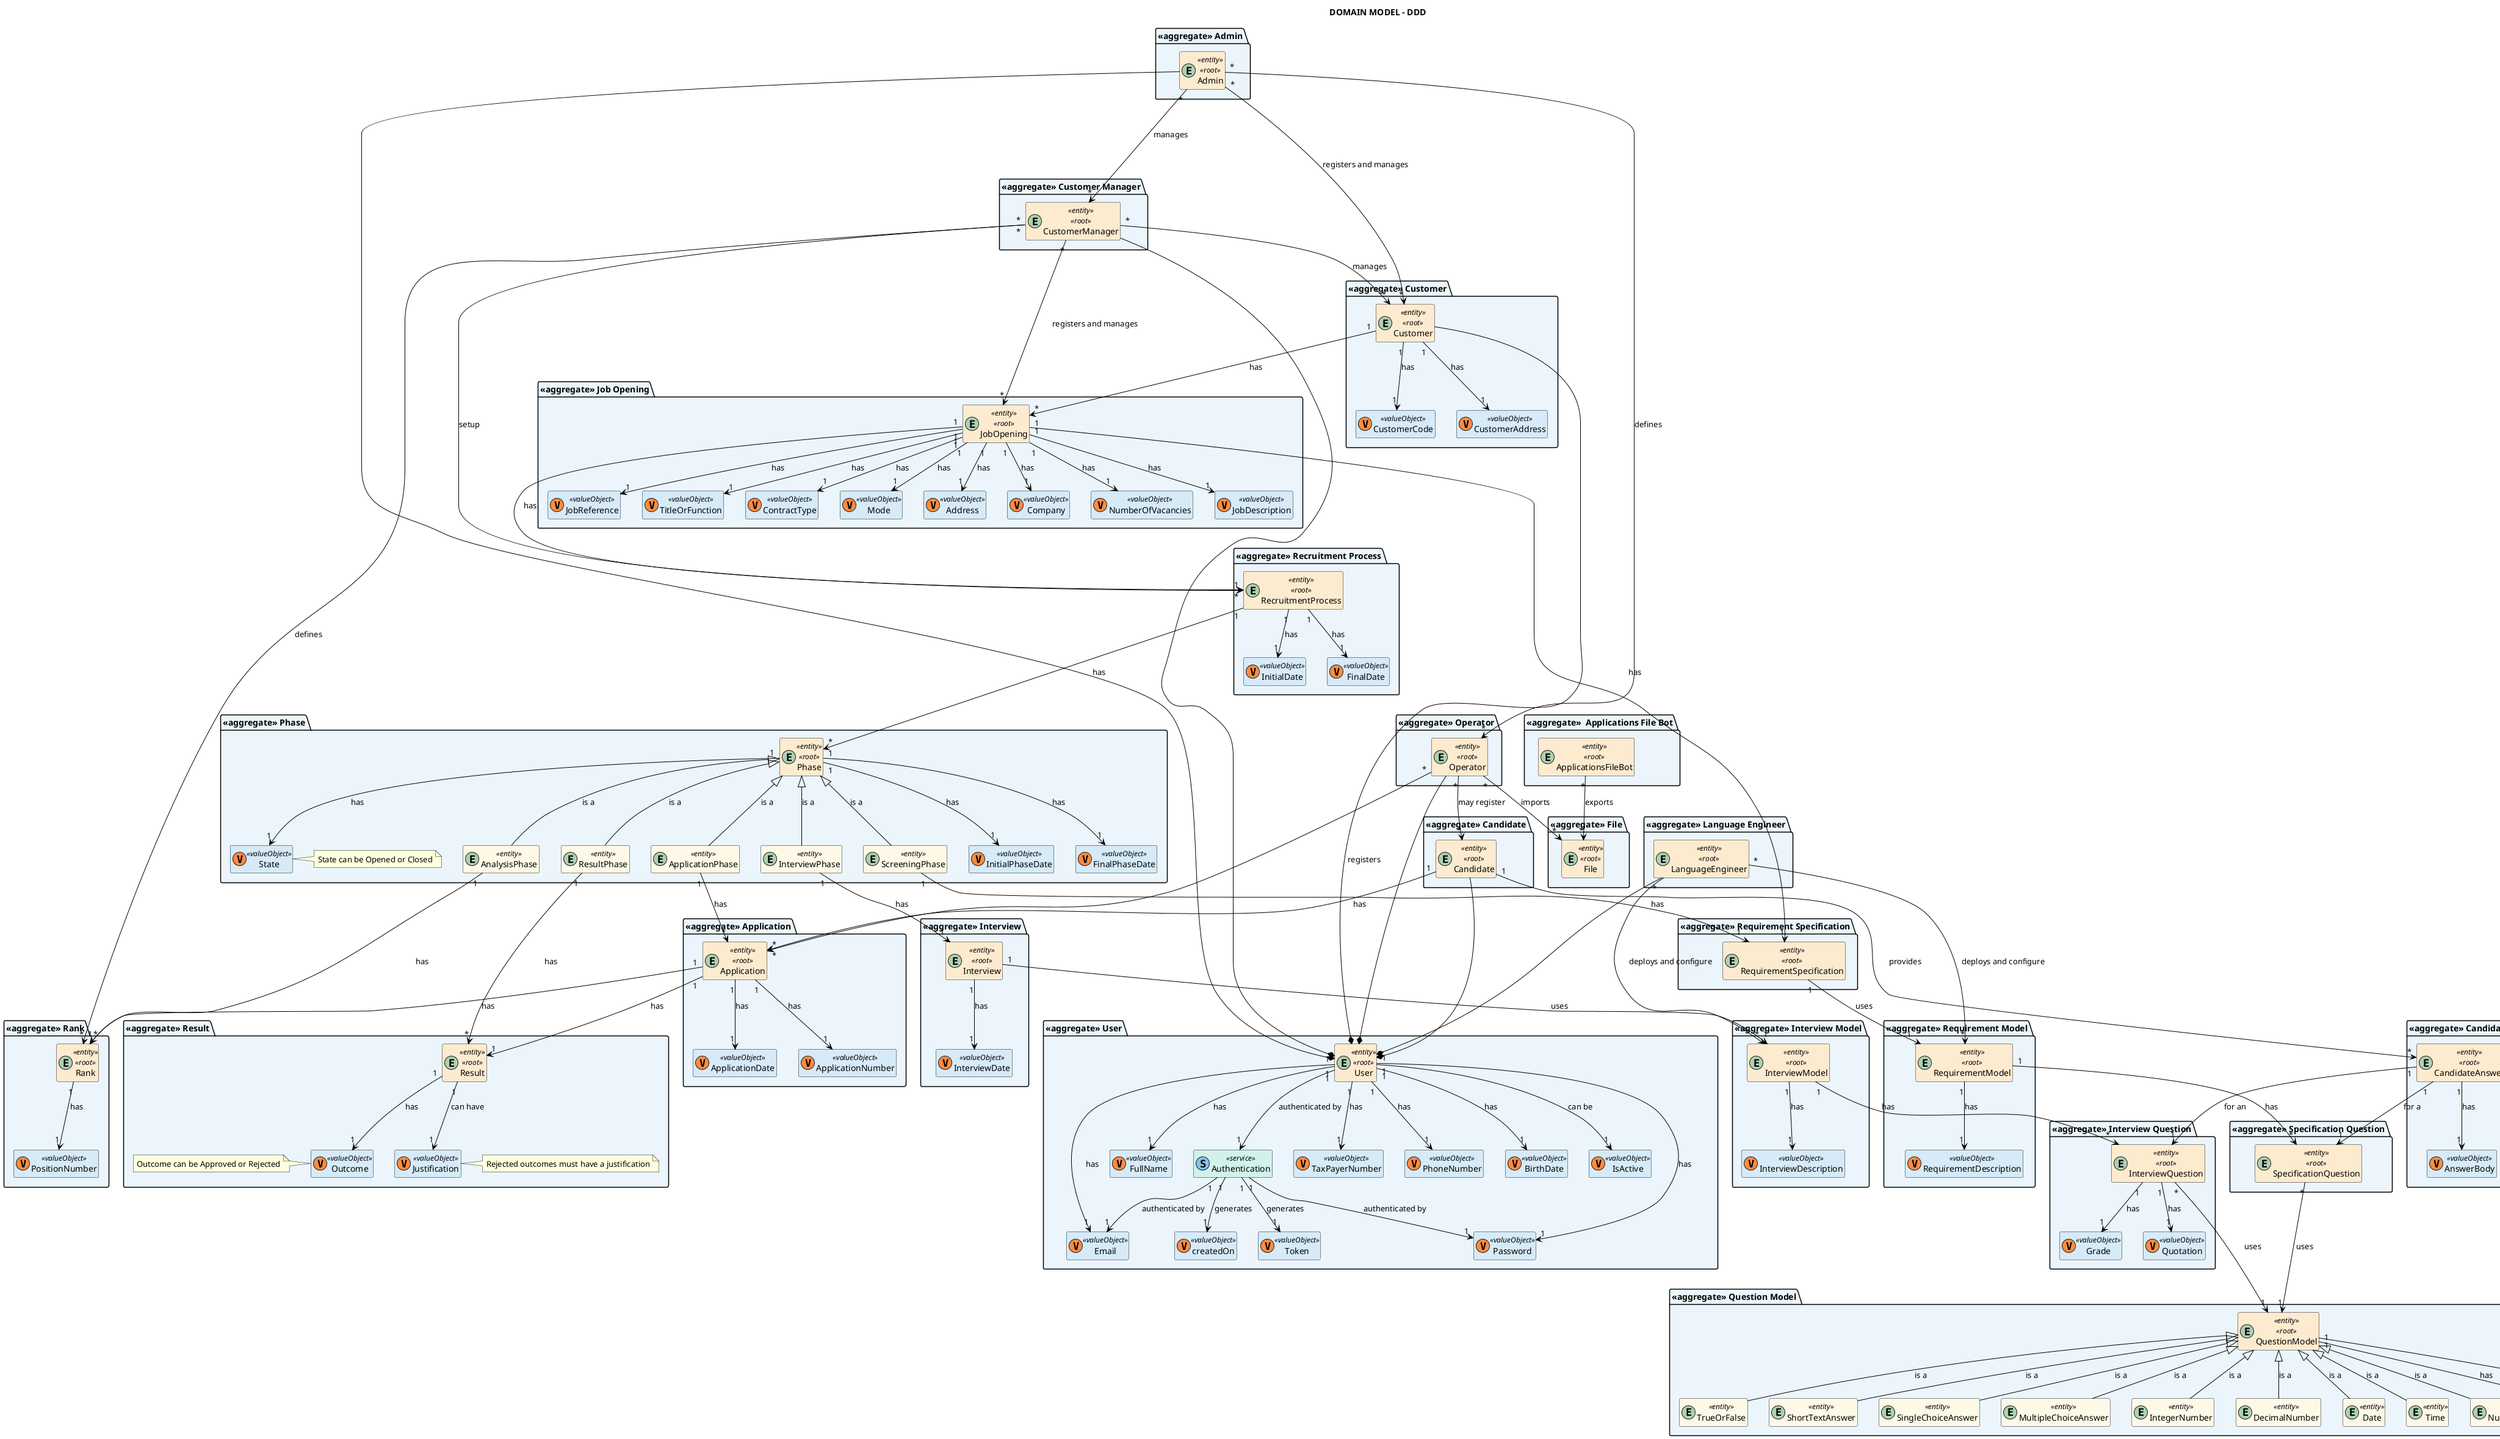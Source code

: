 @startuml domain-model

title DOMAIN MODEL - DDD

hide empty members
'skinparam Linetype ortho

skinparam class {
    BackgroundColor<<valueObject>> #D6EAF8
    BackgroundColor<<root>> #FDEBD0
    BackgroundColor<<service>> #D1F2EB
    BackgroundColor #FEF9E7
    ArrowColor Black
}

skinparam package {
    BackgroundColor #EBF5FB
}

' User Aggregate
package "<<aggregate>> User" {
    entity User <<entity>> <<root>> {}

    class Email <<valueObject>> <<(V, #FF8B40)>> {}
    class FullName <<valueObject>> <<(V, #FF8B40)>> {}
    class Password <<valueObject>> <<(V, #FF8B40)>> {}
    class TaxPayerNumber <<valueObject>> <<(V, #FF8B40)>> {}
    class PhoneNumber <<valueObject>> <<(V, #FF8B40)>> {}
    class BirthDate <<valueObject>> <<(V, #FF8B40)>> {}
    class IsActive <<valueObject>> <<(V, #FF8B40)>> {}

    class Authentication <<service>> <<(S, #85C1E9)>> {}

    class Token <<valueObject>> <<(V, #FF8B40)>> {}
    class createdOn <<valueObject>> <<(V, #FF8B40)>> {}
}

' Application Aggregate
package "<<aggregate>> Application" {
    entity Application <<entity>> <<root>> {}

    class ApplicationDate <<valueObject>> <<(V, #FF8B40)>> {}
    class ApplicationNumber <<valueObject>> <<(V, #FF8B40)>> {}
}

' Admin Aggregate
package "<<aggregate>> Admin" {
    entity Admin <<entity>> <<root>> {}
}

' Customer Manager Aggregate
package "<<aggregate>> Customer Manager" {
    entity CustomerManager <<entity>> <<root>> {}
}

' Operator Aggregate
package "<<aggregate>> Operator" {
    entity Operator <<entity>> <<root>> {}
}

' Language Engineer Aggregate
package "<<aggregate>> Language Engineer"{
    entity LanguageEngineer <<entity>> <<root>> {}
}

' Candidate Aggregate
package "<<aggregate>> Candidate" {
    entity Candidate <<entity>> <<root>> {}
}

' Customer Aggregate
package "<<aggregate>> Customer" {
    entity Customer <<entity>> <<root>> {}

    class CustomerCode <<valueObject>> <<(V, #FF8B40)>> {}
    class CustomerAddress <<valueObject>> <<(V, #FF8B40)>> {}
}

' Applications File Bot Aggregate
package "<<aggregate>>  Applications File Bot" {
    entity  ApplicationsFileBot <<entity>> <<root>> {}
}

' Recruitment Process Aggregate
package "<<aggregate>> Recruitment Process" {
    entity RecruitmentProcess <<entity>> <<root>> {}

    class InitialDate <<valueObject>> <<(V, #FF8B40)>> {}
    class FinalDate <<valueObject>> <<(V, #FF8B40)>> {}
}

' Job Opening Aggregate
package "<<aggregate>> Job Opening" {
    entity JobOpening <<entity>> <<root>> {}

    class JobReference <<valueObject>> <<(V, #FF8B40)>> {}
    class TitleOrFunction <<valueObject>> <<(V, #FF8B40)>> {}
    class ContractType <<valueObject>> <<(V, #FF8B40)>> {}
    class Mode <<valueObject>> <<(V, #FF8B40)>> {}
    class Address <<valueObject>> <<(V, #FF8B40)>> {}
    class Company <<valueObject>> <<(V, #FF8B40)>> {}
    class NumberOfVacancies <<valueObject>> <<(V, #FF8B40)>> {}
    class JobDescription <<valueObject>> <<(V, #FF8B40)>> {}
}

' RequirementSpecification
package "<<aggregate>> Requirement Specification" {
    entity RequirementSpecification <<entity>> <<root>> {}
}

' Interview Model Aggregate
package "<<aggregate>> Interview Model" {
    entity InterviewModel <<entity>> <<root>>  {}

    class InterviewDescription <<valueObject>> <<(V, #FF8B40)>> {}
}

' Interview Aggregate
package "<<aggregate>> Interview" {
    entity Interview <<entity>> <<root>> {}

    class InterviewDate <<valueObject>> <<(V, #FF8B40)>> {}
}

' Candidate Answer Aggregate
package "<<aggregate>> Candidate Answer" {
    entity CandidateAnswer <<entity>> <<root>> {}

    class AnswerBody <<valueObject>> <<(V, #FF8B40)>> {}
}

' Interview Question Aggregate
package "<<aggregate>> Interview Question" {  
    entity InterviewQuestion <<entity>> <<root>> {}

    class Grade <<valueObject>> <<(V, #FF8B40)>> {}
    class Quotation <<valueObject>> <<(V, #FF8B40)>> {}
}

' Specification Question Aggregate
package "<<aggregate>> Specification Question" {  
    entity SpecificationQuestion <<entity>> <<root>> {}
}

' Plugins Aggregate
package "<<aggregate>> Requirement Model" {
    entity RequirementModel <<entity>> <<root>> {}

    class RequirementDescription <<valueObject>> <<(V, #FF8B40)>> {}
}

' Phase Aggregate
package "<<aggregate>> Phase" {
    entity Phase <<entity>> <<root>> {}
    entity ApplicationPhase <<entity>> {}
    entity ScreeningPhase <<entity>> {}
    entity InterviewPhase <<entity>> {}
    entity AnalysisPhase <<entity>> {}
    entity ResultPhase <<entity>> {}
    
    class State <<valueObject>> <<(V, #FF8B40)>> {}
    class InitialPhaseDate <<valueObject>> <<(V, #FF8B40)>> {}
    class FinalPhaseDate <<valueObject>> <<(V, #FF8B40)>> {}

    note right of State: State can be Opened or Closed
}

' Rank Aggregate
package "<<aggregate>> Rank" {
    entity Rank <<entity>> <<root>> {}

    class PositionNumber <<valueObject>> <<(V, #FF8B40)>> {}
}

' Question Model Aggregate
package "<<aggregate>> Question Model" {
    entity QuestionModel <<entity>> <<root>> {}
    entity TrueOrFalse <<entity>> {}
    entity ShortTextAnswer <<entity>> {}
    entity SingleChoiceAnswer <<entity>> {}
    entity MultipleChoiceAnswer <<entity>> {}
    entity IntegerNumber <<entity>> {}
    entity DecimalNumber <<entity>> {}
    entity Date <<entity>> {}
    entity Time <<entity>> {}
    entity NumericScale <<entity>> {}

    class QuestionBody <<valueObject>> <<(V, #FF8B40)>> {}
    class ExpectedAnswer <<valueObject>> <<(V, #FF8B40)>> {}
}

' File Aggregate
package "<<aggregate>> File" {
    entity File <<entity>> <<root>> {}
}

' Result Aggregate
package "<<aggregate>> Result" {
    entity Result <<entity>> <<root>> {}

    class Outcome <<valueObject>> <<(V, #FF8B40)>> {}
    class Justification <<valueObject>> <<(V, #FF8B40)>> {}

    note left of Outcome: Outcome can be Approved or Rejected
    note right of Justification: Rejected outcomes must have a justification
}

' User value objects relationships
User "1" --> "1" Email : has
User "1" --> "1" FullName : has
User "1" --> "1" Password : has
User "1" --> "1" TaxPayerNumber : has
User "1" --> "1" PhoneNumber : has
User "1" --> "1" BirthDate : has
User "1" --> "1" IsActive : can be
User "1" --> "1" Authentication : authenticated by

Admin ---* User
CustomerManager ---* User
Operator ---* User
Customer ---* User
LanguageEngineer ---* User
Candidate ---* User

' Authentication relationships
Authentication "1" --> "1" Email : authenticated by
Authentication "1" --> "1" Password : authenticated by
Authentication "1" --> "1" Token : generates
Authentication "1" --> "1" createdOn : generates

' Admin relationships
Admin "*" --> "*" Customer: registers and manages
Admin "*" ---> "*" CustomerManager: manages
Admin "*" --> "*" Operator: defines

' Operator relationships
Operator "*" --> "*" Candidate: may register
Operator "*" --> "*" Application: registers
Operator "*" --> "*" File: imports

' Customer Manager relationships
CustomerManager "*" --> "*" Customer: manages
CustomerManager "*" --> "*" JobOpening: registers and manages
CustomerManager "*" --> "*" RecruitmentProcess: setup
CustomerManager "*" --> "*" Rank: defines

' Recruitment Process relationships
RecruitmentProcess "1" --> "1" InitialDate: has
RecruitmentProcess "1" --> "1" FinalDate: has
RecruitmentProcess "1" ---> "*" Phase: has

' Job Opening relationships
JobOpening "1" --> "1" JobReference : has
JobOpening "1" --> "1" TitleOrFunction : has
JobOpening "1" --> "1" ContractType : has
JobOpening "1" --> "1" Mode : has
JobOpening "1" --> "1" Address : has
JobOpening "1" --> "1" Company : has
JobOpening "1" --> "1" NumberOfVacancies : has
JobOpening "1" --> "1" JobDescription : has
JobOpening "1" ---> "1" RecruitmentProcess: has
JobOpening "1" --> "1" RequirementSpecification: has
RequirementSpecification "1" --> "1" RequirementModel: uses

' InterviewPhase Models relationships
InterviewModel "1" --> "1" InterviewDescription: has
InterviewModel "1" --> "*" InterviewQuestion: has

' Job Requirement Model relationships
RequirementModel "1" --> "1" RequirementDescription : has
RequirementModel "1" --> "*" SpecificationQuestion : has

' ScreeningPhase relationships
ScreeningPhase "1" --> "1" RequirementSpecification : has

'Interview Phase relationships
InterviewPhase "1" --> "1" Interview: has

' Interview relationships
Interview "1" --> "1" InterviewDate: has
Interview "1" --> "1" InterviewModel: uses

' AnalysisPhase relationships
AnalysisPhase "1" --> "*" Rank: has

' Interview Answers relationships
CandidateAnswer "1" --> "1" AnswerBody : has
CandidateAnswer "1" --> "1" InterviewQuestion: for an

' Requirement relationships
CandidateAnswer "1" --> "1" SpecificationQuestion: for a

' Applications File Bot relationships
ApplicationsFileBot "*" --> "*" File: exports

' Language Engineer relationships
LanguageEngineer "*" --> "*" InterviewModel: deploys and configure
LanguageEngineer "*" --> "*" RequirementModel: deploys and configure

' Result Phase relationships
ResultPhase "1" --> "*" Result: has

' Result relationships
Result "1" --> "1" Outcome: has
Result "1" --> "1" Justification: can have

' Candidate relationships
Candidate "1" --> "*" CandidateAnswer: provides
Candidate "1" --> "*" Application: has

' Interview Question relationships
InterviewQuestion "1" --> "1" Grade : has
InterviewQuestion "1" --> "1" Quotation : has
InterviewQuestion "*" ---> "1" QuestionModel: uses

' Specification Question relationships
SpecificationQuestion "*" ---> "1" QuestionModel: uses

' Question Model relationships
TrueOrFalse -up-|> QuestionModel: is a
ShortTextAnswer -up-|> QuestionModel: is a
SingleChoiceAnswer -up-|> QuestionModel: is a
MultipleChoiceAnswer -up-|> QuestionModel: is a
IntegerNumber -up-|> QuestionModel: is a
DecimalNumber -up-|> QuestionModel: is a
Date -up-|> QuestionModel: is a
Time -up-|> QuestionModel: is a
NumericScale -up-|> QuestionModel: is a

' Application Phase relationships
ApplicationPhase "1" --> "*" Application: has

' Application relationships
Application "1" --> "1" ApplicationDate : has
Application "1" --> "1" ApplicationNumber : has
Application "1" --> "1" Result : has
Application "1" --> "1" Rank : has

' Customer relationships
Customer "1" --> "1" CustomerCode : has
Customer "1" --> "1" CustomerAddress : has
Customer "1" --> "*" JobOpening: has

' Rank relationships
Rank "1" --> "1" PositionNumber: has

' Question Model relationships
QuestionModel "1" --> "1" QuestionBody : has
QuestionModel "1" --> "1" ExpectedAnswer : has

' Phase relationships
Phase "1" --> "1" State: has
Phase "1" --> "1" InitialPhaseDate: has
Phase "1" --> "1" FinalPhaseDate: has

ApplicationPhase -up-|> Phase: is a
ScreeningPhase -up-|> Phase: is a
InterviewPhase -up-|> Phase: is a
AnalysisPhase -up-|> Phase: is a
ResultPhase -up-|> Phase: is a

@enduml